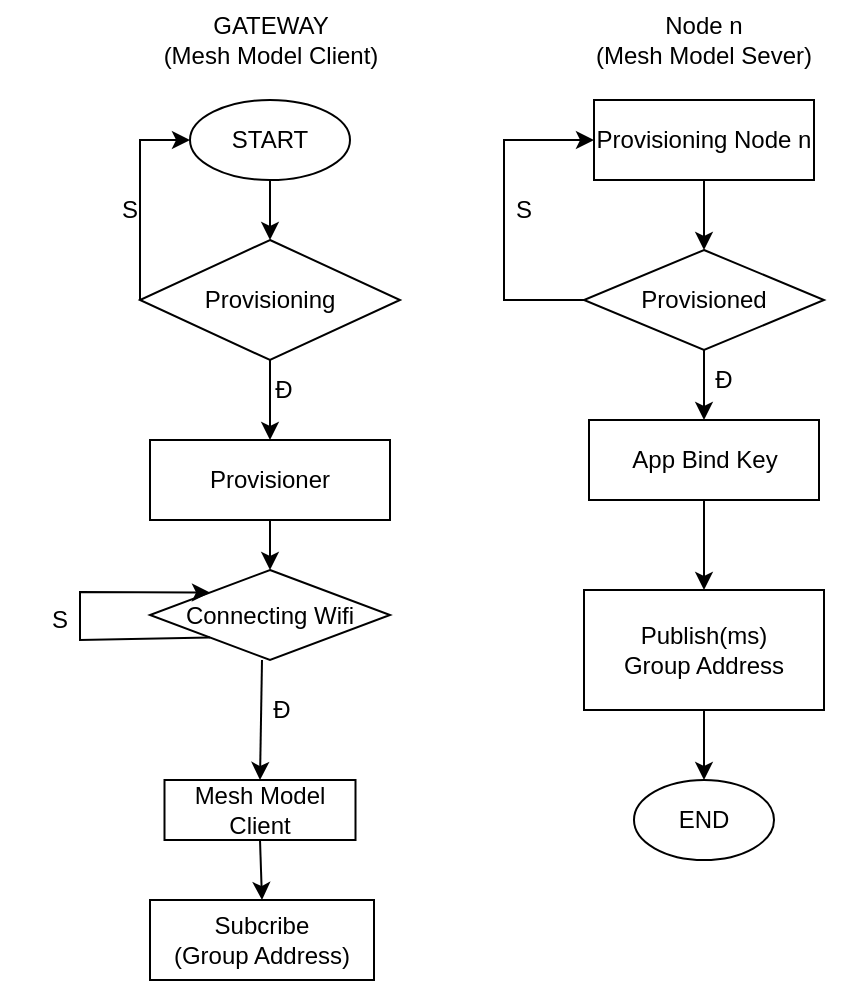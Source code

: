 <mxfile version="22.1.18" type="github">
  <diagram name="Page-1" id="0qhiC--BA6CZaKaPy5FC">
    <mxGraphModel dx="1173" dy="631" grid="1" gridSize="10" guides="1" tooltips="1" connect="1" arrows="1" fold="1" page="1" pageScale="1" pageWidth="850" pageHeight="1100" math="0" shadow="0">
      <root>
        <mxCell id="0" />
        <mxCell id="1" parent="0" />
        <mxCell id="zuYK4tktIuey6SP3J8Am-11" value="START" style="ellipse;whiteSpace=wrap;html=1;" vertex="1" parent="1">
          <mxGeometry x="345" y="130" width="80" height="40" as="geometry" />
        </mxCell>
        <mxCell id="zuYK4tktIuey6SP3J8Am-12" value="GATEWAY&lt;br&gt;(Mesh Model Client)" style="text;html=1;strokeColor=none;fillColor=none;align=center;verticalAlign=middle;whiteSpace=wrap;rounded=0;" vertex="1" parent="1">
          <mxGeometry x="326.5" y="80" width="117" height="40" as="geometry" />
        </mxCell>
        <mxCell id="zuYK4tktIuey6SP3J8Am-14" value="" style="endArrow=classic;html=1;rounded=0;exitX=0.5;exitY=1;exitDx=0;exitDy=0;entryX=0.5;entryY=0;entryDx=0;entryDy=0;" edge="1" parent="1" source="zuYK4tktIuey6SP3J8Am-11">
          <mxGeometry width="50" height="50" relative="1" as="geometry">
            <mxPoint x="545" y="360" as="sourcePoint" />
            <mxPoint x="385" y="200" as="targetPoint" />
          </mxGeometry>
        </mxCell>
        <mxCell id="zuYK4tktIuey6SP3J8Am-15" value="Provisioner" style="rounded=0;whiteSpace=wrap;html=1;" vertex="1" parent="1">
          <mxGeometry x="325" y="300" width="120" height="40" as="geometry" />
        </mxCell>
        <mxCell id="zuYK4tktIuey6SP3J8Am-16" value="Provisioning" style="rhombus;whiteSpace=wrap;html=1;" vertex="1" parent="1">
          <mxGeometry x="320" y="200" width="130" height="60" as="geometry" />
        </mxCell>
        <mxCell id="zuYK4tktIuey6SP3J8Am-17" value="" style="endArrow=classic;html=1;rounded=0;exitX=0.5;exitY=1;exitDx=0;exitDy=0;" edge="1" parent="1" source="zuYK4tktIuey6SP3J8Am-16" target="zuYK4tktIuey6SP3J8Am-15">
          <mxGeometry width="50" height="50" relative="1" as="geometry">
            <mxPoint x="545" y="360" as="sourcePoint" />
            <mxPoint x="595" y="310" as="targetPoint" />
          </mxGeometry>
        </mxCell>
        <mxCell id="zuYK4tktIuey6SP3J8Am-18" value="Đ" style="text;html=1;strokeColor=none;fillColor=none;align=center;verticalAlign=middle;whiteSpace=wrap;rounded=0;" vertex="1" parent="1">
          <mxGeometry x="362" y="260" width="60" height="30" as="geometry" />
        </mxCell>
        <mxCell id="zuYK4tktIuey6SP3J8Am-19" value="" style="endArrow=classic;html=1;rounded=0;exitX=0;exitY=0.5;exitDx=0;exitDy=0;entryX=0;entryY=0.5;entryDx=0;entryDy=0;" edge="1" parent="1" source="zuYK4tktIuey6SP3J8Am-16" target="zuYK4tktIuey6SP3J8Am-11">
          <mxGeometry width="50" height="50" relative="1" as="geometry">
            <mxPoint x="545" y="360" as="sourcePoint" />
            <mxPoint x="595" y="310" as="targetPoint" />
            <Array as="points">
              <mxPoint x="320" y="150" />
            </Array>
          </mxGeometry>
        </mxCell>
        <mxCell id="zuYK4tktIuey6SP3J8Am-20" value="S" style="text;html=1;strokeColor=none;fillColor=none;align=center;verticalAlign=middle;whiteSpace=wrap;rounded=0;" vertex="1" parent="1">
          <mxGeometry x="285" y="170" width="60" height="30" as="geometry" />
        </mxCell>
        <mxCell id="zuYK4tktIuey6SP3J8Am-21" value="Provisioning Node n" style="rounded=0;whiteSpace=wrap;html=1;" vertex="1" parent="1">
          <mxGeometry x="547" y="130" width="110" height="40" as="geometry" />
        </mxCell>
        <mxCell id="zuYK4tktIuey6SP3J8Am-24" value="Provisioned" style="rhombus;whiteSpace=wrap;html=1;" vertex="1" parent="1">
          <mxGeometry x="542" y="205" width="120" height="50" as="geometry" />
        </mxCell>
        <mxCell id="zuYK4tktIuey6SP3J8Am-25" value="" style="endArrow=classic;html=1;rounded=0;exitX=0.5;exitY=1;exitDx=0;exitDy=0;" edge="1" parent="1" source="zuYK4tktIuey6SP3J8Am-21" target="zuYK4tktIuey6SP3J8Am-24">
          <mxGeometry width="50" height="50" relative="1" as="geometry">
            <mxPoint x="682" y="360" as="sourcePoint" />
            <mxPoint x="732" y="310" as="targetPoint" />
          </mxGeometry>
        </mxCell>
        <mxCell id="zuYK4tktIuey6SP3J8Am-26" value="Node n&lt;br&gt;(Mesh Model Sever)" style="text;html=1;strokeColor=none;fillColor=none;align=center;verticalAlign=middle;whiteSpace=wrap;rounded=0;" vertex="1" parent="1">
          <mxGeometry x="522" y="80" width="160" height="40" as="geometry" />
        </mxCell>
        <mxCell id="zuYK4tktIuey6SP3J8Am-27" value="App Bind Key" style="rounded=0;whiteSpace=wrap;html=1;" vertex="1" parent="1">
          <mxGeometry x="544.5" y="290" width="115" height="40" as="geometry" />
        </mxCell>
        <mxCell id="zuYK4tktIuey6SP3J8Am-28" value="" style="endArrow=classic;html=1;rounded=0;exitX=0.5;exitY=1;exitDx=0;exitDy=0;entryX=0.5;entryY=0;entryDx=0;entryDy=0;" edge="1" parent="1" source="zuYK4tktIuey6SP3J8Am-24" target="zuYK4tktIuey6SP3J8Am-27">
          <mxGeometry width="50" height="50" relative="1" as="geometry">
            <mxPoint x="682" y="360" as="sourcePoint" />
            <mxPoint x="732" y="310" as="targetPoint" />
          </mxGeometry>
        </mxCell>
        <mxCell id="zuYK4tktIuey6SP3J8Am-31" value="Mesh Model Client" style="rounded=0;whiteSpace=wrap;html=1;" vertex="1" parent="1">
          <mxGeometry x="332.25" y="470" width="95.5" height="30" as="geometry" />
        </mxCell>
        <mxCell id="zuYK4tktIuey6SP3J8Am-32" value="" style="endArrow=classic;html=1;rounded=0;entryX=0.5;entryY=0;entryDx=0;entryDy=0;exitX=0.5;exitY=1;exitDx=0;exitDy=0;" edge="1" parent="1" source="zuYK4tktIuey6SP3J8Am-27" target="zuYK4tktIuey6SP3J8Am-33">
          <mxGeometry width="50" height="50" relative="1" as="geometry">
            <mxPoint x="682" y="360" as="sourcePoint" />
            <mxPoint x="732" y="310" as="targetPoint" />
          </mxGeometry>
        </mxCell>
        <mxCell id="zuYK4tktIuey6SP3J8Am-33" value="Publish(ms)&lt;br&gt;Group Address" style="rounded=0;whiteSpace=wrap;html=1;" vertex="1" parent="1">
          <mxGeometry x="542" y="375" width="120" height="60" as="geometry" />
        </mxCell>
        <mxCell id="zuYK4tktIuey6SP3J8Am-34" value="Đ" style="text;html=1;strokeColor=none;fillColor=none;align=center;verticalAlign=middle;whiteSpace=wrap;rounded=0;" vertex="1" parent="1">
          <mxGeometry x="582" y="255" width="60" height="30" as="geometry" />
        </mxCell>
        <mxCell id="zuYK4tktIuey6SP3J8Am-35" value="" style="endArrow=classic;html=1;rounded=0;exitX=0;exitY=0.5;exitDx=0;exitDy=0;entryX=0;entryY=0.5;entryDx=0;entryDy=0;" edge="1" parent="1" source="zuYK4tktIuey6SP3J8Am-24" target="zuYK4tktIuey6SP3J8Am-21">
          <mxGeometry width="50" height="50" relative="1" as="geometry">
            <mxPoint x="682" y="360" as="sourcePoint" />
            <mxPoint x="512" y="180" as="targetPoint" />
            <Array as="points">
              <mxPoint x="502" y="230" />
              <mxPoint x="502" y="150" />
            </Array>
          </mxGeometry>
        </mxCell>
        <mxCell id="zuYK4tktIuey6SP3J8Am-36" value="S" style="text;html=1;strokeColor=none;fillColor=none;align=center;verticalAlign=middle;whiteSpace=wrap;rounded=0;" vertex="1" parent="1">
          <mxGeometry x="482" y="170" width="60" height="30" as="geometry" />
        </mxCell>
        <mxCell id="zuYK4tktIuey6SP3J8Am-37" value="Subcribe&lt;br&gt;(Group Address)" style="rounded=0;whiteSpace=wrap;html=1;" vertex="1" parent="1">
          <mxGeometry x="325" y="530" width="112" height="40" as="geometry" />
        </mxCell>
        <mxCell id="zuYK4tktIuey6SP3J8Am-38" value="" style="endArrow=classic;html=1;rounded=0;exitX=0.5;exitY=1;exitDx=0;exitDy=0;entryX=0.5;entryY=0;entryDx=0;entryDy=0;" edge="1" parent="1" source="zuYK4tktIuey6SP3J8Am-31" target="zuYK4tktIuey6SP3J8Am-37">
          <mxGeometry width="50" height="50" relative="1" as="geometry">
            <mxPoint x="677" y="440" as="sourcePoint" />
            <mxPoint x="727" y="390" as="targetPoint" />
          </mxGeometry>
        </mxCell>
        <mxCell id="zuYK4tktIuey6SP3J8Am-39" value="END" style="ellipse;whiteSpace=wrap;html=1;" vertex="1" parent="1">
          <mxGeometry x="567" y="470" width="70" height="40" as="geometry" />
        </mxCell>
        <mxCell id="zuYK4tktIuey6SP3J8Am-40" value="" style="endArrow=classic;html=1;rounded=0;exitX=0.5;exitY=1;exitDx=0;exitDy=0;entryX=0.5;entryY=0;entryDx=0;entryDy=0;" edge="1" parent="1" source="zuYK4tktIuey6SP3J8Am-33" target="zuYK4tktIuey6SP3J8Am-39">
          <mxGeometry width="50" height="50" relative="1" as="geometry">
            <mxPoint x="682" y="360" as="sourcePoint" />
            <mxPoint x="732" y="310" as="targetPoint" />
          </mxGeometry>
        </mxCell>
        <mxCell id="zuYK4tktIuey6SP3J8Am-41" value="Connecting Wifi" style="rhombus;whiteSpace=wrap;html=1;" vertex="1" parent="1">
          <mxGeometry x="325" y="365" width="120" height="45" as="geometry" />
        </mxCell>
        <mxCell id="zuYK4tktIuey6SP3J8Am-42" value="" style="endArrow=classic;html=1;rounded=0;exitX=0.5;exitY=1;exitDx=0;exitDy=0;entryX=0.5;entryY=0;entryDx=0;entryDy=0;" edge="1" parent="1" source="zuYK4tktIuey6SP3J8Am-15" target="zuYK4tktIuey6SP3J8Am-41">
          <mxGeometry width="50" height="50" relative="1" as="geometry">
            <mxPoint x="400" y="350" as="sourcePoint" />
            <mxPoint x="450" y="300" as="targetPoint" />
          </mxGeometry>
        </mxCell>
        <mxCell id="zuYK4tktIuey6SP3J8Am-43" value="" style="endArrow=classic;html=1;rounded=0;exitX=0.5;exitY=1;exitDx=0;exitDy=0;entryX=0.5;entryY=0;entryDx=0;entryDy=0;" edge="1" parent="1" target="zuYK4tktIuey6SP3J8Am-31">
          <mxGeometry width="50" height="50" relative="1" as="geometry">
            <mxPoint x="381" y="410" as="sourcePoint" />
            <mxPoint x="446" y="300" as="targetPoint" />
          </mxGeometry>
        </mxCell>
        <mxCell id="zuYK4tktIuey6SP3J8Am-44" value="Đ" style="text;html=1;strokeColor=none;fillColor=none;align=center;verticalAlign=middle;whiteSpace=wrap;rounded=0;" vertex="1" parent="1">
          <mxGeometry x="361" y="420" width="60" height="30" as="geometry" />
        </mxCell>
        <mxCell id="zuYK4tktIuey6SP3J8Am-45" value="" style="endArrow=classic;html=1;rounded=0;exitX=0;exitY=1;exitDx=0;exitDy=0;entryX=0;entryY=0;entryDx=0;entryDy=0;" edge="1" parent="1" source="zuYK4tktIuey6SP3J8Am-41" target="zuYK4tktIuey6SP3J8Am-41">
          <mxGeometry width="50" height="50" relative="1" as="geometry">
            <mxPoint x="400" y="350" as="sourcePoint" />
            <mxPoint x="330" y="360" as="targetPoint" />
            <Array as="points">
              <mxPoint x="290" y="400" />
              <mxPoint x="290" y="376" />
            </Array>
          </mxGeometry>
        </mxCell>
        <mxCell id="zuYK4tktIuey6SP3J8Am-46" value="S" style="text;html=1;strokeColor=none;fillColor=none;align=center;verticalAlign=middle;whiteSpace=wrap;rounded=0;" vertex="1" parent="1">
          <mxGeometry x="250" y="375" width="60" height="30" as="geometry" />
        </mxCell>
      </root>
    </mxGraphModel>
  </diagram>
</mxfile>
